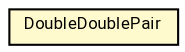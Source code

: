 #!/usr/local/bin/dot
#
# Class diagram 
# Generated by UMLGraph version R5_7_2-60-g0e99a6 (http://www.spinellis.gr/umlgraph/)
#

digraph G {
	graph [fontnames="svg"]
	edge [fontname="Roboto",fontsize=7,labelfontname="Roboto",labelfontsize=7,color="black"];
	node [fontname="Roboto",fontcolor="black",fontsize=8,shape=plaintext,margin=0,width=0,height=0];
	nodesep=0.15;
	ranksep=0.25;
	rankdir=LR;
	// de.lmu.ifi.dbs.elki.utilities.pairs.DoubleDoublePair
	c3476790 [label=<<table title="de.lmu.ifi.dbs.elki.utilities.pairs.DoubleDoublePair" border="0" cellborder="1" cellspacing="0" cellpadding="2" bgcolor="lemonChiffon" href="DoubleDoublePair.html" target="_parent">
		<tr><td><table border="0" cellspacing="0" cellpadding="1">
		<tr><td align="center" balign="center"> <font face="Roboto">DoubleDoublePair</font> </td></tr>
		</table></td></tr>
		</table>>, URL="DoubleDoublePair.html"];
}

